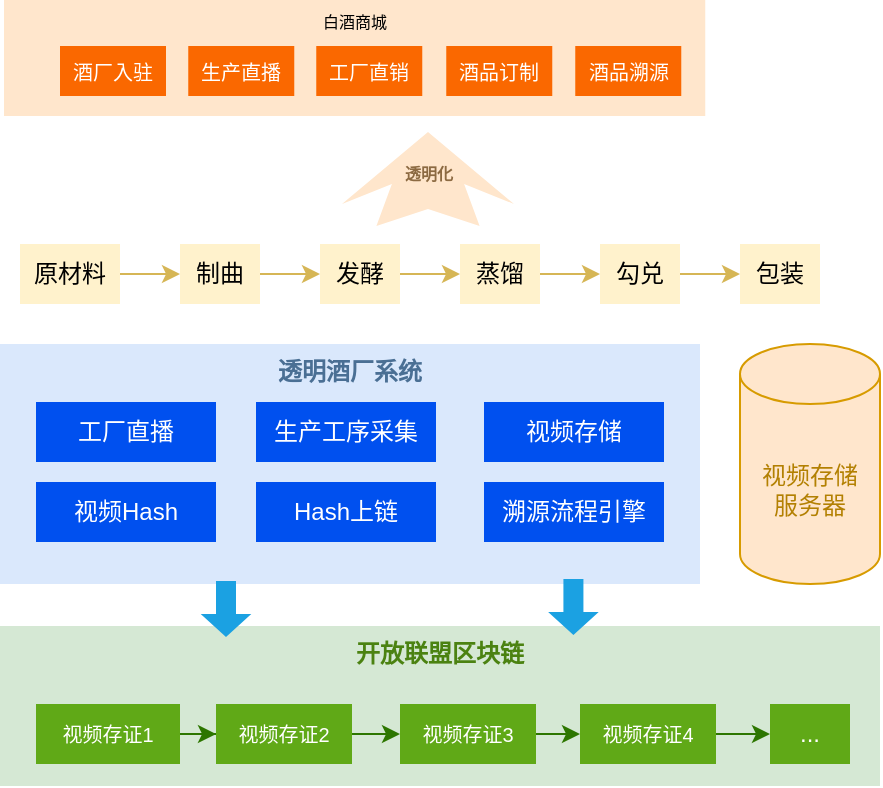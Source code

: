 <mxfile version="24.6.4" type="github">
  <diagram name="第 1 页" id="CQOX06ow4Ir3IROy69nW">
    <mxGraphModel dx="675" dy="476" grid="0" gridSize="10" guides="1" tooltips="1" connect="1" arrows="1" fold="1" page="1" pageScale="1" pageWidth="827" pageHeight="1169" math="0" shadow="0">
      <root>
        <mxCell id="0" />
        <mxCell id="1" parent="0" />
        <mxCell id="XxVU2mzADCavuC9aInY1-1" value="开放联盟区块链" style="rounded=0;whiteSpace=wrap;html=1;verticalAlign=top;fillColor=#d5e8d4;strokeColor=none;fontColor=#4B8211;fontStyle=1" vertex="1" parent="1">
          <mxGeometry x="70" y="591" width="440" height="80" as="geometry" />
        </mxCell>
        <mxCell id="XxVU2mzADCavuC9aInY1-3" value="透明酒厂系统" style="rounded=0;whiteSpace=wrap;html=1;verticalAlign=top;fillColor=#dae8fc;strokeColor=none;fontColor=#4A6F94;fontStyle=1" vertex="1" parent="1">
          <mxGeometry x="70" y="450" width="350" height="120" as="geometry" />
        </mxCell>
        <mxCell id="XxVU2mzADCavuC9aInY1-4" value="视频存储&lt;div&gt;服务器&lt;/div&gt;" style="shape=cylinder3;whiteSpace=wrap;html=1;boundedLbl=1;backgroundOutline=1;size=15;fillColor=#ffe6cc;strokeColor=#d79b00;fontColor=#B38002;" vertex="1" parent="1">
          <mxGeometry x="440" y="450" width="70" height="120" as="geometry" />
        </mxCell>
        <mxCell id="XxVU2mzADCavuC9aInY1-5" value="工厂直播" style="rounded=0;whiteSpace=wrap;html=1;fillColor=#0050ef;strokeColor=none;fontColor=#ffffff;" vertex="1" parent="1">
          <mxGeometry x="88" y="479" width="90" height="30" as="geometry" />
        </mxCell>
        <mxCell id="XxVU2mzADCavuC9aInY1-6" value="生产工序采集" style="rounded=0;whiteSpace=wrap;html=1;fillColor=#0050ef;strokeColor=none;fontColor=#ffffff;" vertex="1" parent="1">
          <mxGeometry x="198" y="479" width="90" height="30" as="geometry" />
        </mxCell>
        <mxCell id="XxVU2mzADCavuC9aInY1-7" value="视频存储" style="rounded=0;whiteSpace=wrap;html=1;fillColor=#0050ef;strokeColor=none;fontColor=#ffffff;" vertex="1" parent="1">
          <mxGeometry x="312" y="479" width="90" height="30" as="geometry" />
        </mxCell>
        <mxCell id="XxVU2mzADCavuC9aInY1-12" value="Hash上链" style="rounded=0;whiteSpace=wrap;html=1;fillColor=#0050ef;strokeColor=none;fontColor=#ffffff;" vertex="1" parent="1">
          <mxGeometry x="198" y="519" width="90" height="30" as="geometry" />
        </mxCell>
        <mxCell id="XxVU2mzADCavuC9aInY1-13" value="溯源流程引擎" style="rounded=0;whiteSpace=wrap;html=1;fillColor=#0050ef;strokeColor=none;fontColor=#ffffff;" vertex="1" parent="1">
          <mxGeometry x="312" y="519" width="90" height="30" as="geometry" />
        </mxCell>
        <mxCell id="XxVU2mzADCavuC9aInY1-14" value="视频Hash" style="rounded=0;whiteSpace=wrap;html=1;fillColor=#0050ef;strokeColor=none;fontColor=#ffffff;" vertex="1" parent="1">
          <mxGeometry x="88" y="519" width="90" height="30" as="geometry" />
        </mxCell>
        <mxCell id="XxVU2mzADCavuC9aInY1-33" style="edgeStyle=orthogonalEdgeStyle;rounded=0;orthogonalLoop=1;jettySize=auto;html=1;fillColor=#60a917;strokeColor=#2D7600;" edge="1" parent="1" source="XxVU2mzADCavuC9aInY1-27" target="XxVU2mzADCavuC9aInY1-29">
          <mxGeometry relative="1" as="geometry" />
        </mxCell>
        <mxCell id="XxVU2mzADCavuC9aInY1-27" value="视频存证1" style="rounded=0;whiteSpace=wrap;html=1;fillColor=#60a917;strokeColor=none;fontColor=#ffffff;fontSize=10;" vertex="1" parent="1">
          <mxGeometry x="88" y="630" width="72" height="30" as="geometry" />
        </mxCell>
        <mxCell id="XxVU2mzADCavuC9aInY1-34" style="edgeStyle=orthogonalEdgeStyle;rounded=0;orthogonalLoop=1;jettySize=auto;html=1;fillColor=#60a917;strokeColor=#2D7600;" edge="1" parent="1" source="XxVU2mzADCavuC9aInY1-29" target="XxVU2mzADCavuC9aInY1-30">
          <mxGeometry relative="1" as="geometry" />
        </mxCell>
        <mxCell id="XxVU2mzADCavuC9aInY1-29" value="视频存证2" style="rounded=0;whiteSpace=wrap;html=1;fillColor=#60a917;strokeColor=none;fontColor=#ffffff;fontSize=10;" vertex="1" parent="1">
          <mxGeometry x="178" y="630" width="68" height="30" as="geometry" />
        </mxCell>
        <mxCell id="XxVU2mzADCavuC9aInY1-35" style="edgeStyle=orthogonalEdgeStyle;rounded=0;orthogonalLoop=1;jettySize=auto;html=1;fillColor=#60a917;strokeColor=#2D7600;" edge="1" parent="1" source="XxVU2mzADCavuC9aInY1-30" target="XxVU2mzADCavuC9aInY1-31">
          <mxGeometry relative="1" as="geometry" />
        </mxCell>
        <mxCell id="XxVU2mzADCavuC9aInY1-30" value="视频存证3" style="rounded=0;whiteSpace=wrap;html=1;fillColor=#60a917;strokeColor=none;fontColor=#ffffff;fontSize=10;" vertex="1" parent="1">
          <mxGeometry x="270" y="630" width="68" height="30" as="geometry" />
        </mxCell>
        <mxCell id="XxVU2mzADCavuC9aInY1-36" style="edgeStyle=orthogonalEdgeStyle;rounded=0;orthogonalLoop=1;jettySize=auto;html=1;entryX=0;entryY=0.5;entryDx=0;entryDy=0;fillColor=#60a917;strokeColor=#2D7600;" edge="1" parent="1" source="XxVU2mzADCavuC9aInY1-31" target="XxVU2mzADCavuC9aInY1-32">
          <mxGeometry relative="1" as="geometry" />
        </mxCell>
        <mxCell id="XxVU2mzADCavuC9aInY1-31" value="视频存证4" style="rounded=0;whiteSpace=wrap;html=1;fillColor=#60a917;strokeColor=none;fontColor=#ffffff;fontSize=10;" vertex="1" parent="1">
          <mxGeometry x="360" y="630" width="68" height="30" as="geometry" />
        </mxCell>
        <mxCell id="XxVU2mzADCavuC9aInY1-32" value="..." style="rounded=0;whiteSpace=wrap;html=1;fillColor=#60a917;strokeColor=none;fontColor=#ffffff;" vertex="1" parent="1">
          <mxGeometry x="455" y="630" width="40" height="30" as="geometry" />
        </mxCell>
        <mxCell id="XxVU2mzADCavuC9aInY1-17" value="" style="edgeStyle=orthogonalEdgeStyle;rounded=0;orthogonalLoop=1;jettySize=auto;html=1;fillColor=#fff2cc;strokeColor=#d6b656;" edge="1" parent="1" source="XxVU2mzADCavuC9aInY1-15" target="XxVU2mzADCavuC9aInY1-16">
          <mxGeometry relative="1" as="geometry" />
        </mxCell>
        <mxCell id="XxVU2mzADCavuC9aInY1-15" value="原材料" style="rounded=0;whiteSpace=wrap;html=1;fillColor=#fff2cc;strokeColor=none;" vertex="1" parent="1">
          <mxGeometry x="80" y="400" width="50" height="30" as="geometry" />
        </mxCell>
        <mxCell id="XxVU2mzADCavuC9aInY1-19" value="" style="edgeStyle=orthogonalEdgeStyle;rounded=0;orthogonalLoop=1;jettySize=auto;html=1;fillColor=#fff2cc;strokeColor=#d6b656;" edge="1" parent="1" source="XxVU2mzADCavuC9aInY1-16" target="XxVU2mzADCavuC9aInY1-18">
          <mxGeometry relative="1" as="geometry" />
        </mxCell>
        <mxCell id="XxVU2mzADCavuC9aInY1-16" value="制曲" style="rounded=0;whiteSpace=wrap;html=1;fillColor=#fff2cc;strokeColor=none;" vertex="1" parent="1">
          <mxGeometry x="160" y="400" width="40" height="30" as="geometry" />
        </mxCell>
        <mxCell id="XxVU2mzADCavuC9aInY1-21" value="" style="edgeStyle=orthogonalEdgeStyle;rounded=0;orthogonalLoop=1;jettySize=auto;html=1;fillColor=#fff2cc;strokeColor=#d6b656;" edge="1" parent="1" source="XxVU2mzADCavuC9aInY1-18" target="XxVU2mzADCavuC9aInY1-20">
          <mxGeometry relative="1" as="geometry" />
        </mxCell>
        <mxCell id="XxVU2mzADCavuC9aInY1-18" value="发酵" style="rounded=0;whiteSpace=wrap;html=1;fillColor=#fff2cc;strokeColor=none;" vertex="1" parent="1">
          <mxGeometry x="230" y="400" width="40" height="30" as="geometry" />
        </mxCell>
        <mxCell id="XxVU2mzADCavuC9aInY1-23" value="" style="edgeStyle=orthogonalEdgeStyle;rounded=0;orthogonalLoop=1;jettySize=auto;html=1;fillColor=#fff2cc;strokeColor=#d6b656;" edge="1" parent="1" source="XxVU2mzADCavuC9aInY1-20" target="XxVU2mzADCavuC9aInY1-22">
          <mxGeometry relative="1" as="geometry" />
        </mxCell>
        <mxCell id="XxVU2mzADCavuC9aInY1-20" value="蒸馏" style="rounded=0;whiteSpace=wrap;html=1;fillColor=#fff2cc;strokeColor=none;" vertex="1" parent="1">
          <mxGeometry x="300" y="400" width="40" height="30" as="geometry" />
        </mxCell>
        <mxCell id="XxVU2mzADCavuC9aInY1-25" style="edgeStyle=orthogonalEdgeStyle;rounded=0;orthogonalLoop=1;jettySize=auto;html=1;fillColor=#fff2cc;strokeColor=#d6b656;" edge="1" parent="1" source="XxVU2mzADCavuC9aInY1-22" target="XxVU2mzADCavuC9aInY1-24">
          <mxGeometry relative="1" as="geometry" />
        </mxCell>
        <mxCell id="XxVU2mzADCavuC9aInY1-22" value="勾兑" style="rounded=0;whiteSpace=wrap;html=1;fillColor=#fff2cc;strokeColor=none;" vertex="1" parent="1">
          <mxGeometry x="370" y="400" width="40" height="30" as="geometry" />
        </mxCell>
        <mxCell id="XxVU2mzADCavuC9aInY1-24" value="包装" style="rounded=0;whiteSpace=wrap;html=1;fillColor=#fff2cc;strokeColor=none;" vertex="1" parent="1">
          <mxGeometry x="440" y="400" width="40" height="30" as="geometry" />
        </mxCell>
        <mxCell id="XxVU2mzADCavuC9aInY1-37" value="" style="shape=flexArrow;endArrow=classic;html=1;rounded=0;strokeWidth=1;endWidth=14.286;endSize=3.509;fillColor=#1ba1e2;strokeColor=none;" edge="1" parent="1">
          <mxGeometry width="50" height="50" relative="1" as="geometry">
            <mxPoint x="183" y="568" as="sourcePoint" />
            <mxPoint x="183" y="597" as="targetPoint" />
          </mxGeometry>
        </mxCell>
        <mxCell id="XxVU2mzADCavuC9aInY1-38" value="" style="shape=flexArrow;endArrow=classic;html=1;rounded=0;strokeWidth=1;endWidth=14.286;endSize=3.509;fillColor=#1ba1e2;strokeColor=none;" edge="1" parent="1">
          <mxGeometry width="50" height="50" relative="1" as="geometry">
            <mxPoint x="356.71" y="567" as="sourcePoint" />
            <mxPoint x="356.71" y="596" as="targetPoint" />
          </mxGeometry>
        </mxCell>
        <mxCell id="XxVU2mzADCavuC9aInY1-39" value="" style="html=1;shadow=0;dashed=0;align=center;verticalAlign=middle;shape=mxgraph.arrows2.stylisedArrow;dy=0.58;dx=25.99;notch=8.44;feather=0.4;rotation=-90;fillColor=#ffe6cc;strokeColor=none;" vertex="1" parent="1">
          <mxGeometry x="260.5" y="324.5" width="47" height="86" as="geometry" />
        </mxCell>
        <mxCell id="XxVU2mzADCavuC9aInY1-40" value="白酒商城" style="rounded=0;whiteSpace=wrap;html=1;verticalAlign=top;fontSize=8;fillColor=#ffe6cc;strokeColor=none;" vertex="1" parent="1">
          <mxGeometry x="72" y="278" width="350.63" height="58" as="geometry" />
        </mxCell>
        <mxCell id="XxVU2mzADCavuC9aInY1-41" value="生产直播" style="rounded=0;whiteSpace=wrap;html=1;fontSize=10;fillColor=#fa6800;fontColor=#FFFFFF;strokeColor=none;" vertex="1" parent="1">
          <mxGeometry x="164.13" y="301" width="53" height="25" as="geometry" />
        </mxCell>
        <mxCell id="XxVU2mzADCavuC9aInY1-42" value="工厂直销" style="rounded=0;whiteSpace=wrap;html=1;fontSize=10;fillColor=#fa6800;fontColor=#FFFFFF;strokeColor=none;" vertex="1" parent="1">
          <mxGeometry x="228.13" y="301" width="53" height="25" as="geometry" />
        </mxCell>
        <mxCell id="XxVU2mzADCavuC9aInY1-43" value="酒品订制" style="rounded=0;whiteSpace=wrap;html=1;fontSize=10;fillColor=#fa6800;fontColor=#FFFFFF;strokeColor=none;" vertex="1" parent="1">
          <mxGeometry x="293.13" y="301" width="53" height="25" as="geometry" />
        </mxCell>
        <mxCell id="XxVU2mzADCavuC9aInY1-44" value="酒品溯源" style="rounded=0;whiteSpace=wrap;html=1;fontSize=10;fillColor=#fa6800;fontColor=#FFFFFF;strokeColor=none;" vertex="1" parent="1">
          <mxGeometry x="357.63" y="301" width="53" height="25" as="geometry" />
        </mxCell>
        <mxCell id="XxVU2mzADCavuC9aInY1-45" value="透明化" style="text;html=1;align=center;verticalAlign=middle;resizable=0;points=[];autosize=1;strokeColor=none;fillColor=none;fontSize=8;fontColor=#8C6A42;fontStyle=1" vertex="1" parent="1">
          <mxGeometry x="263" y="354" width="42" height="22" as="geometry" />
        </mxCell>
        <mxCell id="XxVU2mzADCavuC9aInY1-46" value="酒厂入驻" style="rounded=0;whiteSpace=wrap;html=1;fontSize=10;fillColor=#fa6800;fontColor=#FFFFFF;strokeColor=none;" vertex="1" parent="1">
          <mxGeometry x="100" y="301" width="53" height="25" as="geometry" />
        </mxCell>
      </root>
    </mxGraphModel>
  </diagram>
</mxfile>

